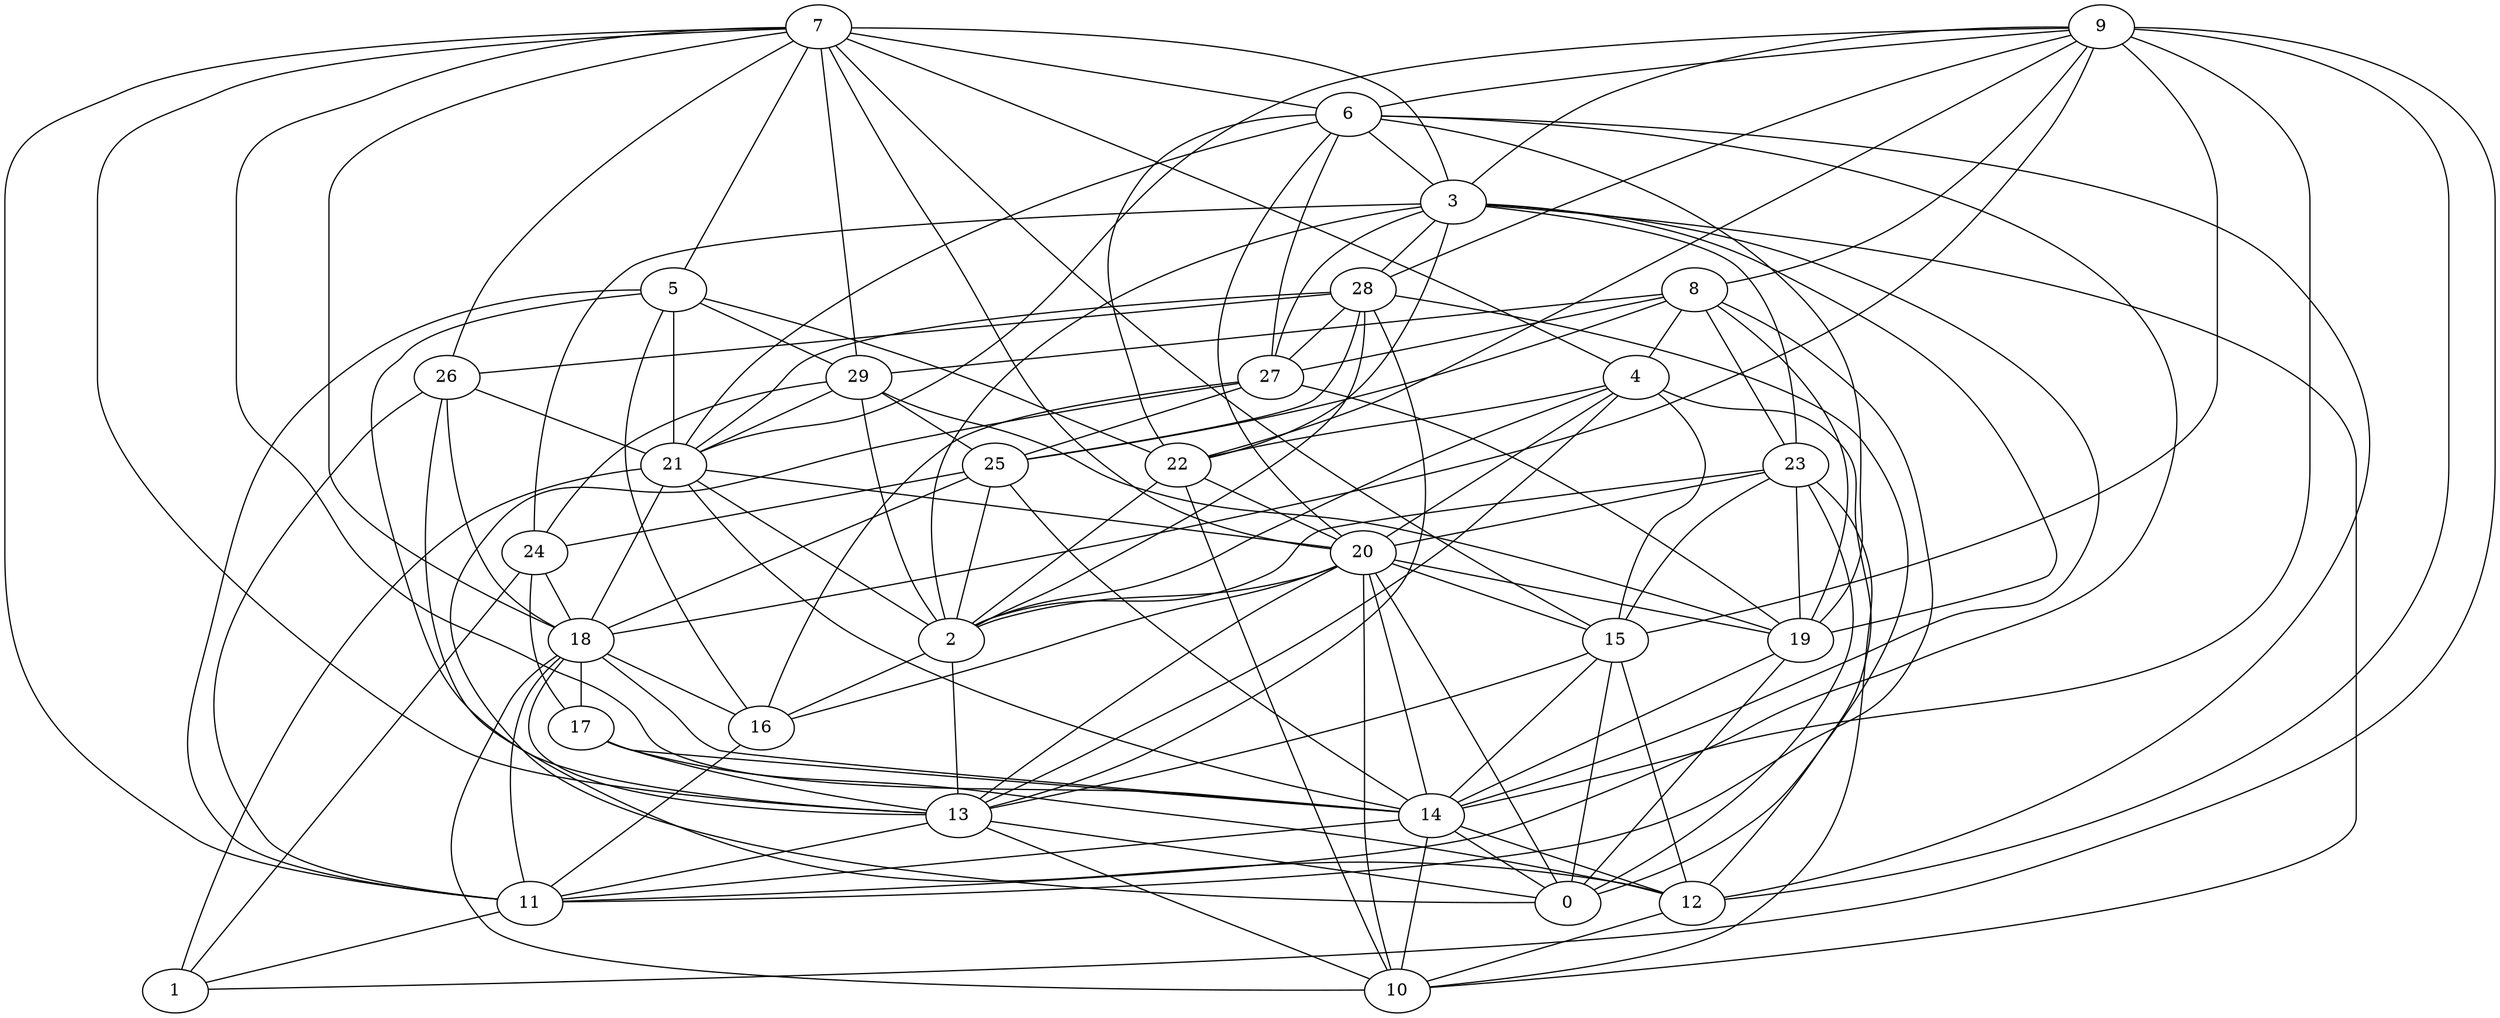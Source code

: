 digraph GG_graph {

subgraph G_graph {
edge [color = black]
"22" -> "10" [dir = none]
"22" -> "20" [dir = none]
"22" -> "2" [dir = none]
"9" -> "22" [dir = none]
"9" -> "1" [dir = none]
"9" -> "15" [dir = none]
"9" -> "8" [dir = none]
"19" -> "14" [dir = none]
"16" -> "11" [dir = none]
"6" -> "21" [dir = none]
"6" -> "3" [dir = none]
"6" -> "20" [dir = none]
"6" -> "22" [dir = none]
"6" -> "12" [dir = none]
"3" -> "19" [dir = none]
"3" -> "22" [dir = none]
"3" -> "23" [dir = none]
"3" -> "14" [dir = none]
"3" -> "24" [dir = none]
"3" -> "10" [dir = none]
"3" -> "27" [dir = none]
"3" -> "28" [dir = none]
"23" -> "2" [dir = none]
"23" -> "10" [dir = none]
"23" -> "0" [dir = none]
"23" -> "15" [dir = none]
"23" -> "20" [dir = none]
"21" -> "2" [dir = none]
"21" -> "1" [dir = none]
"21" -> "18" [dir = none]
"21" -> "20" [dir = none]
"20" -> "14" [dir = none]
"20" -> "16" [dir = none]
"20" -> "19" [dir = none]
"20" -> "15" [dir = none]
"20" -> "10" [dir = none]
"15" -> "12" [dir = none]
"15" -> "14" [dir = none]
"15" -> "0" [dir = none]
"29" -> "2" [dir = none]
"29" -> "19" [dir = none]
"29" -> "21" [dir = none]
"29" -> "24" [dir = none]
"13" -> "0" [dir = none]
"13" -> "11" [dir = none]
"27" -> "19" [dir = none]
"27" -> "25" [dir = none]
"14" -> "11" [dir = none]
"14" -> "12" [dir = none]
"14" -> "10" [dir = none]
"14" -> "0" [dir = none]
"26" -> "11" [dir = none]
"26" -> "18" [dir = none]
"25" -> "18" [dir = none]
"25" -> "24" [dir = none]
"2" -> "13" [dir = none]
"18" -> "16" [dir = none]
"18" -> "14" [dir = none]
"18" -> "13" [dir = none]
"18" -> "17" [dir = none]
"18" -> "10" [dir = none]
"18" -> "11" [dir = none]
"11" -> "1" [dir = none]
"7" -> "3" [dir = none]
"7" -> "26" [dir = none]
"7" -> "20" [dir = none]
"7" -> "14" [dir = none]
"7" -> "6" [dir = none]
"28" -> "0" [dir = none]
"28" -> "27" [dir = none]
"28" -> "13" [dir = none]
"28" -> "2" [dir = none]
"28" -> "26" [dir = none]
"17" -> "12" [dir = none]
"17" -> "13" [dir = none]
"24" -> "17" [dir = none]
"24" -> "1" [dir = none]
"4" -> "2" [dir = none]
"4" -> "22" [dir = none]
"4" -> "13" [dir = none]
"5" -> "21" [dir = none]
"5" -> "11" [dir = none]
"5" -> "16" [dir = none]
"5" -> "13" [dir = none]
"8" -> "4" [dir = none]
"8" -> "27" [dir = none]
"8" -> "11" [dir = none]
"29" -> "25" [dir = none]
"28" -> "25" [dir = none]
"13" -> "10" [dir = none]
"27" -> "0" [dir = none]
"9" -> "12" [dir = none]
"12" -> "10" [dir = none]
"7" -> "18" [dir = none]
"5" -> "29" [dir = none]
"15" -> "13" [dir = none]
"20" -> "13" [dir = none]
"7" -> "11" [dir = none]
"27" -> "16" [dir = none]
"3" -> "2" [dir = none]
"17" -> "14" [dir = none]
"8" -> "25" [dir = none]
"9" -> "28" [dir = none]
"5" -> "22" [dir = none]
"7" -> "15" [dir = none]
"6" -> "19" [dir = none]
"24" -> "18" [dir = none]
"25" -> "2" [dir = none]
"8" -> "29" [dir = none]
"4" -> "20" [dir = none]
"9" -> "3" [dir = none]
"26" -> "12" [dir = none]
"8" -> "23" [dir = none]
"25" -> "14" [dir = none]
"19" -> "0" [dir = none]
"20" -> "0" [dir = none]
"8" -> "19" [dir = none]
"21" -> "14" [dir = none]
"23" -> "19" [dir = none]
"2" -> "16" [dir = none]
"6" -> "11" [dir = none]
"28" -> "21" [dir = none]
"4" -> "15" [dir = none]
"7" -> "13" [dir = none]
"7" -> "4" [dir = none]
"20" -> "2" [dir = none]
"9" -> "6" [dir = none]
"9" -> "14" [dir = none]
"6" -> "27" [dir = none]
"4" -> "12" [dir = none]
"9" -> "21" [dir = none]
"7" -> "5" [dir = none]
"9" -> "18" [dir = none]
"26" -> "21" [dir = none]
"7" -> "29" [dir = none]
}

}
